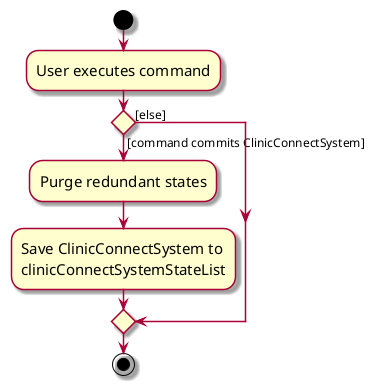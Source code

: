@startuml
skin rose
skinparam ActivityFontSize 15
skinparam ArrowFontSize 12
start
:User executes command;

'Since the beta syntax does not support placing the condition outside the
'diamond we place it as the true branch instead.

if () then ([command commits ClinicConnectSystem])
    :Purge redundant states;
    :Save ClinicConnectSystem to
    clinicConnectSystemStateList;
else ([else])
endif
stop
@enduml
